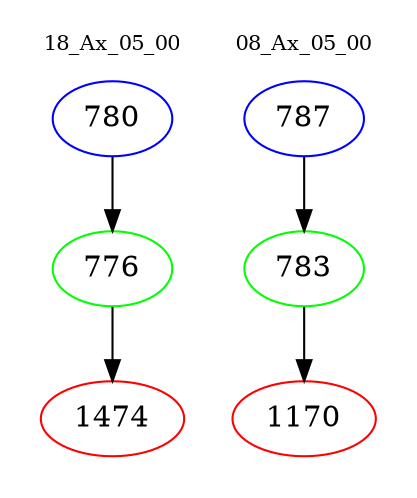 digraph{
subgraph cluster_0 {
color = white
label = "18_Ax_05_00";
fontsize=10;
T0_780 [label="780", color="blue"]
T0_780 -> T0_776 [color="black"]
T0_776 [label="776", color="green"]
T0_776 -> T0_1474 [color="black"]
T0_1474 [label="1474", color="red"]
}
subgraph cluster_1 {
color = white
label = "08_Ax_05_00";
fontsize=10;
T1_787 [label="787", color="blue"]
T1_787 -> T1_783 [color="black"]
T1_783 [label="783", color="green"]
T1_783 -> T1_1170 [color="black"]
T1_1170 [label="1170", color="red"]
}
}
